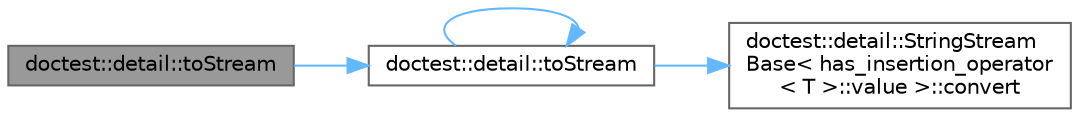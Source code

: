 digraph "doctest::detail::toStream"
{
 // LATEX_PDF_SIZE
  bgcolor="transparent";
  edge [fontname=Helvetica,fontsize=10,labelfontname=Helvetica,labelfontsize=10];
  node [fontname=Helvetica,fontsize=10,shape=box,height=0.2,width=0.4];
  rankdir="LR";
  Node1 [id="Node000001",label="doctest::detail::toStream",height=0.2,width=0.4,color="gray40", fillcolor="grey60", style="filled", fontcolor="black",tooltip=" "];
  Node1 -> Node2 [id="edge1_Node000001_Node000002",color="steelblue1",style="solid",tooltip=" "];
  Node2 [id="Node000002",label="doctest::detail::toStream",height=0.2,width=0.4,color="grey40", fillcolor="white", style="filled",URL="$namespacedoctest_1_1detail.html#a71b40611173c82709726b36715229179",tooltip=" "];
  Node2 -> Node3 [id="edge2_Node000002_Node000003",color="steelblue1",style="solid",tooltip=" "];
  Node3 [id="Node000003",label="doctest::detail::StringStream\lBase\< has_insertion_operator\l\< T \>::value \>::convert",height=0.2,width=0.4,color="grey40", fillcolor="white", style="filled",URL="$structdoctest_1_1detail_1_1_string_stream_base.html#a0eca8e2711f17a565fea3696635a3833",tooltip=" "];
  Node2 -> Node2 [id="edge3_Node000002_Node000002",color="steelblue1",style="solid",tooltip=" "];
}
